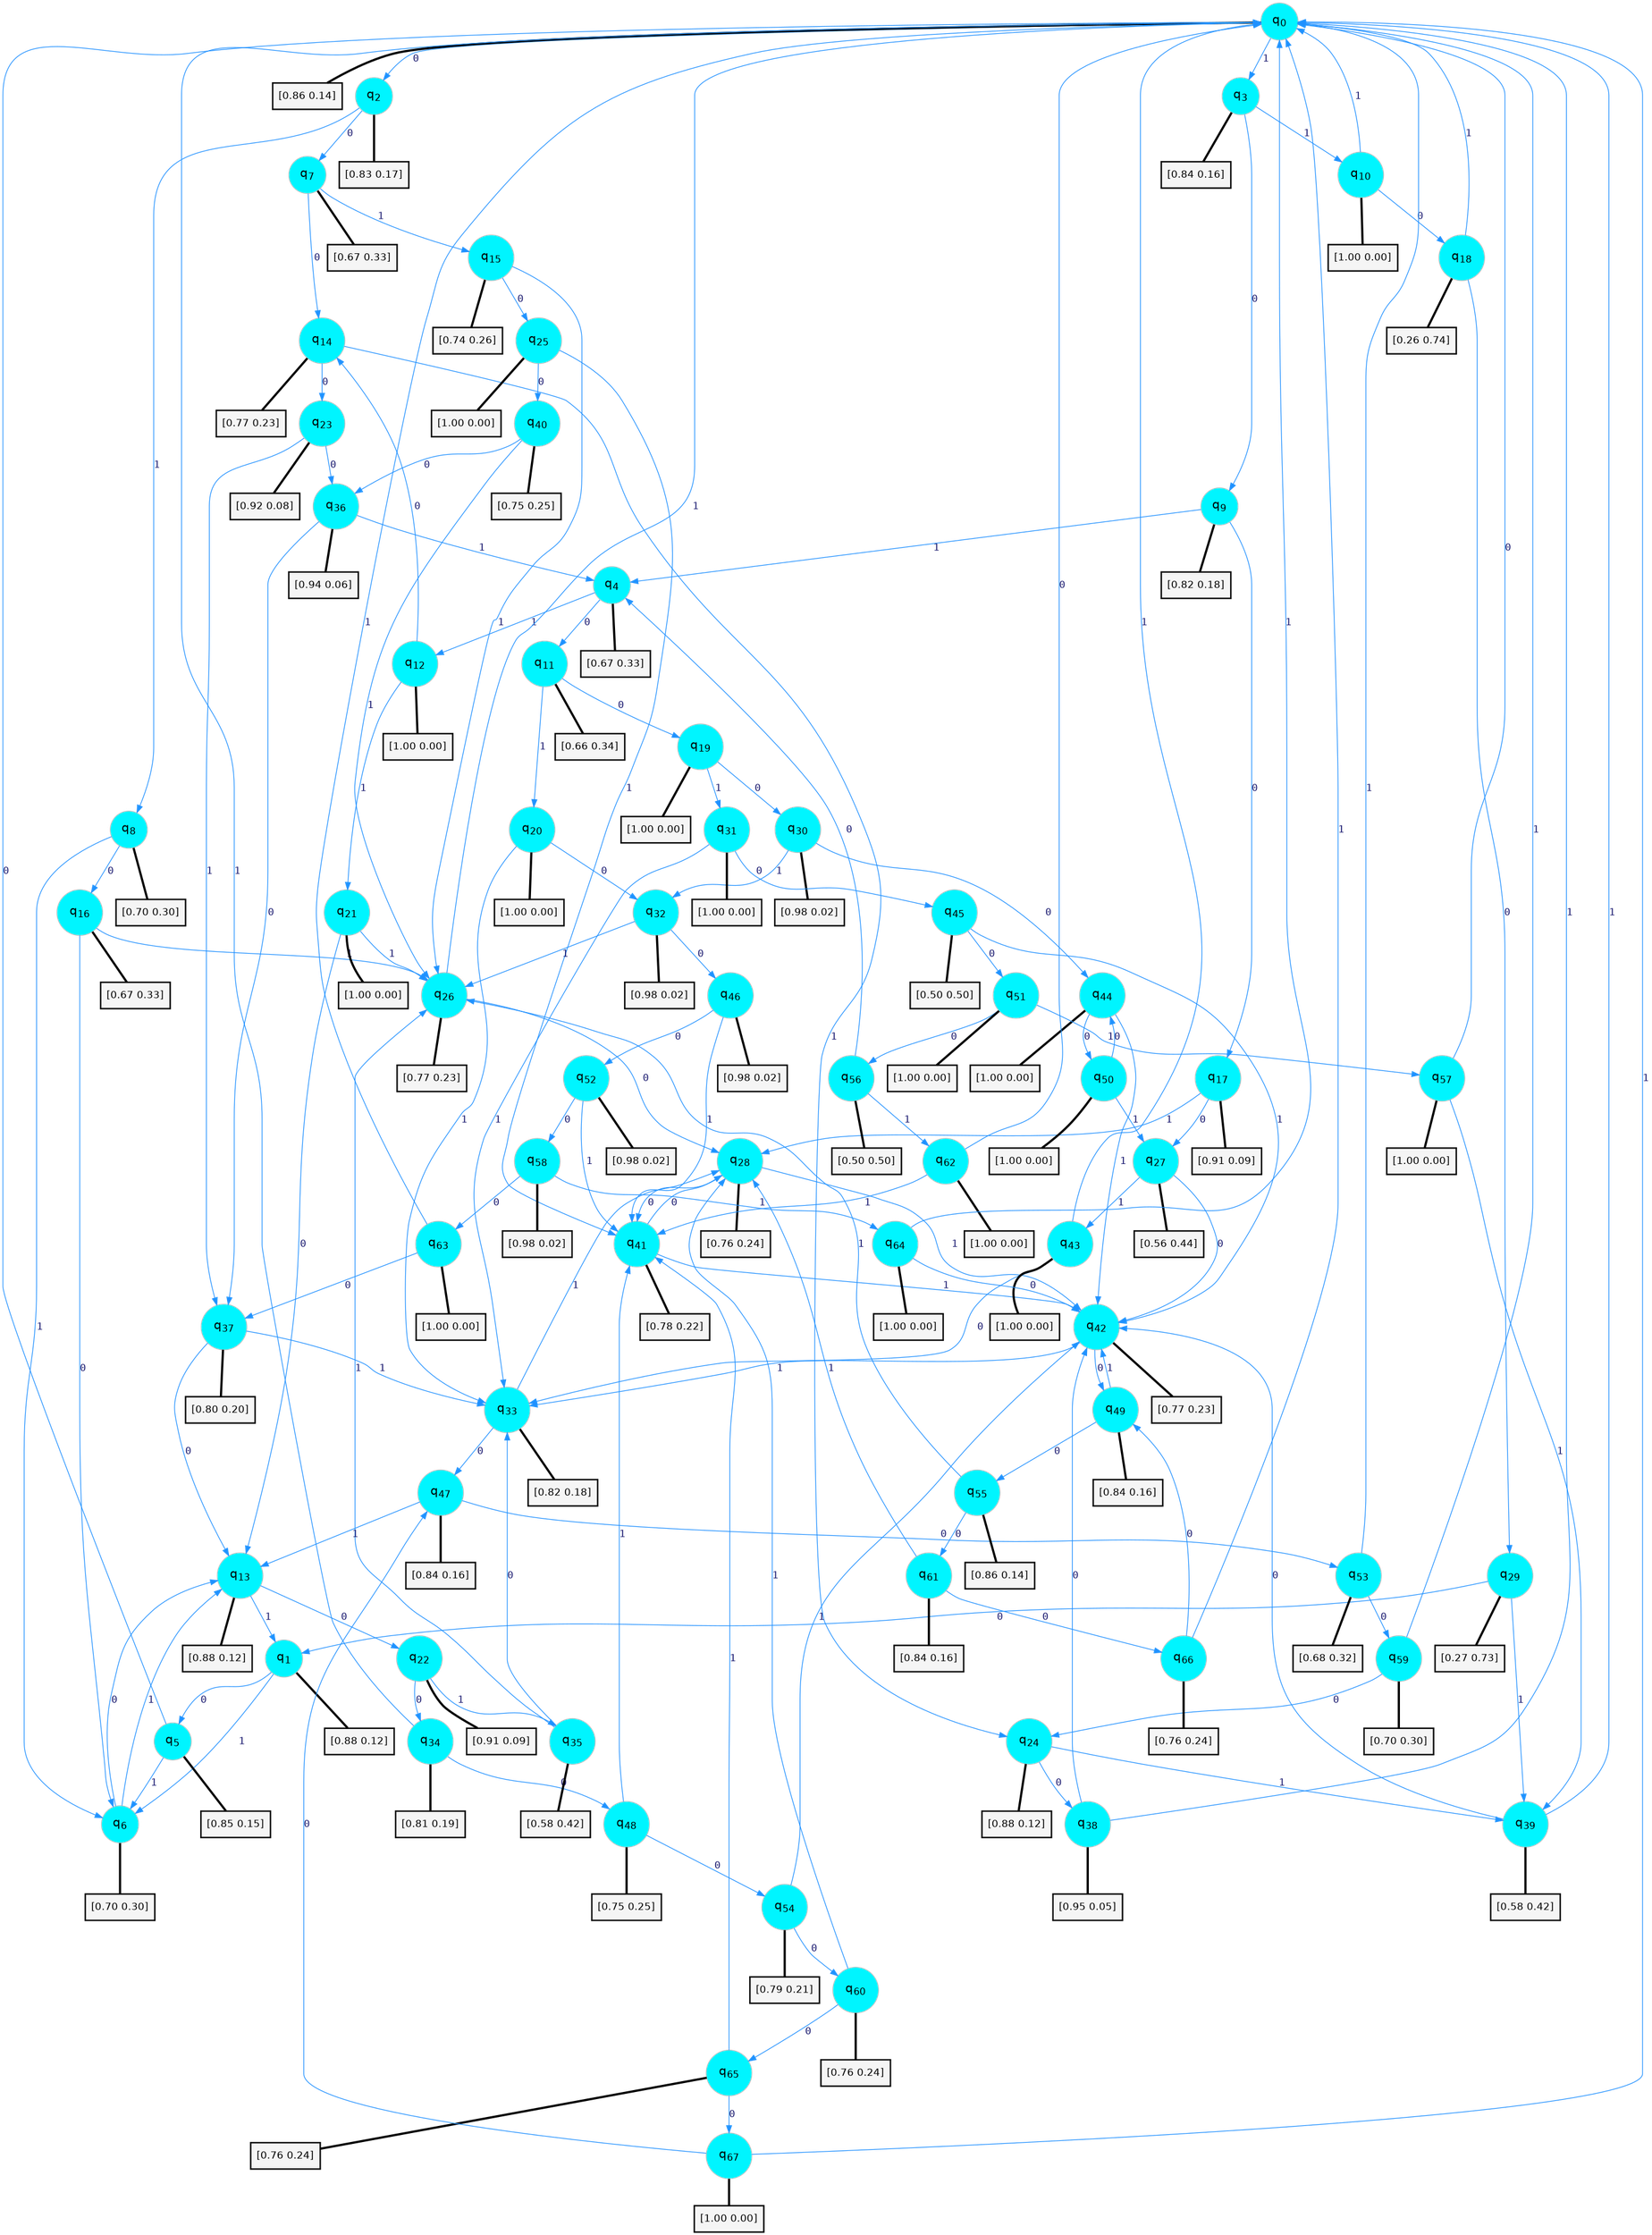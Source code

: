 digraph G {
graph [
bgcolor=transparent, dpi=300, rankdir=TD, size="40,25"];
node [
color=gray, fillcolor=turquoise1, fontcolor=black, fontname=Helvetica, fontsize=16, fontweight=bold, shape=circle, style=filled];
edge [
arrowsize=1, color=dodgerblue1, fontcolor=midnightblue, fontname=courier, fontweight=bold, penwidth=1, style=solid, weight=20];
0[label=<q<SUB>0</SUB>>];
1[label=<q<SUB>1</SUB>>];
2[label=<q<SUB>2</SUB>>];
3[label=<q<SUB>3</SUB>>];
4[label=<q<SUB>4</SUB>>];
5[label=<q<SUB>5</SUB>>];
6[label=<q<SUB>6</SUB>>];
7[label=<q<SUB>7</SUB>>];
8[label=<q<SUB>8</SUB>>];
9[label=<q<SUB>9</SUB>>];
10[label=<q<SUB>10</SUB>>];
11[label=<q<SUB>11</SUB>>];
12[label=<q<SUB>12</SUB>>];
13[label=<q<SUB>13</SUB>>];
14[label=<q<SUB>14</SUB>>];
15[label=<q<SUB>15</SUB>>];
16[label=<q<SUB>16</SUB>>];
17[label=<q<SUB>17</SUB>>];
18[label=<q<SUB>18</SUB>>];
19[label=<q<SUB>19</SUB>>];
20[label=<q<SUB>20</SUB>>];
21[label=<q<SUB>21</SUB>>];
22[label=<q<SUB>22</SUB>>];
23[label=<q<SUB>23</SUB>>];
24[label=<q<SUB>24</SUB>>];
25[label=<q<SUB>25</SUB>>];
26[label=<q<SUB>26</SUB>>];
27[label=<q<SUB>27</SUB>>];
28[label=<q<SUB>28</SUB>>];
29[label=<q<SUB>29</SUB>>];
30[label=<q<SUB>30</SUB>>];
31[label=<q<SUB>31</SUB>>];
32[label=<q<SUB>32</SUB>>];
33[label=<q<SUB>33</SUB>>];
34[label=<q<SUB>34</SUB>>];
35[label=<q<SUB>35</SUB>>];
36[label=<q<SUB>36</SUB>>];
37[label=<q<SUB>37</SUB>>];
38[label=<q<SUB>38</SUB>>];
39[label=<q<SUB>39</SUB>>];
40[label=<q<SUB>40</SUB>>];
41[label=<q<SUB>41</SUB>>];
42[label=<q<SUB>42</SUB>>];
43[label=<q<SUB>43</SUB>>];
44[label=<q<SUB>44</SUB>>];
45[label=<q<SUB>45</SUB>>];
46[label=<q<SUB>46</SUB>>];
47[label=<q<SUB>47</SUB>>];
48[label=<q<SUB>48</SUB>>];
49[label=<q<SUB>49</SUB>>];
50[label=<q<SUB>50</SUB>>];
51[label=<q<SUB>51</SUB>>];
52[label=<q<SUB>52</SUB>>];
53[label=<q<SUB>53</SUB>>];
54[label=<q<SUB>54</SUB>>];
55[label=<q<SUB>55</SUB>>];
56[label=<q<SUB>56</SUB>>];
57[label=<q<SUB>57</SUB>>];
58[label=<q<SUB>58</SUB>>];
59[label=<q<SUB>59</SUB>>];
60[label=<q<SUB>60</SUB>>];
61[label=<q<SUB>61</SUB>>];
62[label=<q<SUB>62</SUB>>];
63[label=<q<SUB>63</SUB>>];
64[label=<q<SUB>64</SUB>>];
65[label=<q<SUB>65</SUB>>];
66[label=<q<SUB>66</SUB>>];
67[label=<q<SUB>67</SUB>>];
68[label="[0.86 0.14]", shape=box,fontcolor=black, fontname=Helvetica, fontsize=14, penwidth=2, fillcolor=whitesmoke,color=black];
69[label="[0.88 0.12]", shape=box,fontcolor=black, fontname=Helvetica, fontsize=14, penwidth=2, fillcolor=whitesmoke,color=black];
70[label="[0.83 0.17]", shape=box,fontcolor=black, fontname=Helvetica, fontsize=14, penwidth=2, fillcolor=whitesmoke,color=black];
71[label="[0.84 0.16]", shape=box,fontcolor=black, fontname=Helvetica, fontsize=14, penwidth=2, fillcolor=whitesmoke,color=black];
72[label="[0.67 0.33]", shape=box,fontcolor=black, fontname=Helvetica, fontsize=14, penwidth=2, fillcolor=whitesmoke,color=black];
73[label="[0.85 0.15]", shape=box,fontcolor=black, fontname=Helvetica, fontsize=14, penwidth=2, fillcolor=whitesmoke,color=black];
74[label="[0.70 0.30]", shape=box,fontcolor=black, fontname=Helvetica, fontsize=14, penwidth=2, fillcolor=whitesmoke,color=black];
75[label="[0.67 0.33]", shape=box,fontcolor=black, fontname=Helvetica, fontsize=14, penwidth=2, fillcolor=whitesmoke,color=black];
76[label="[0.70 0.30]", shape=box,fontcolor=black, fontname=Helvetica, fontsize=14, penwidth=2, fillcolor=whitesmoke,color=black];
77[label="[0.82 0.18]", shape=box,fontcolor=black, fontname=Helvetica, fontsize=14, penwidth=2, fillcolor=whitesmoke,color=black];
78[label="[1.00 0.00]", shape=box,fontcolor=black, fontname=Helvetica, fontsize=14, penwidth=2, fillcolor=whitesmoke,color=black];
79[label="[0.66 0.34]", shape=box,fontcolor=black, fontname=Helvetica, fontsize=14, penwidth=2, fillcolor=whitesmoke,color=black];
80[label="[1.00 0.00]", shape=box,fontcolor=black, fontname=Helvetica, fontsize=14, penwidth=2, fillcolor=whitesmoke,color=black];
81[label="[0.88 0.12]", shape=box,fontcolor=black, fontname=Helvetica, fontsize=14, penwidth=2, fillcolor=whitesmoke,color=black];
82[label="[0.77 0.23]", shape=box,fontcolor=black, fontname=Helvetica, fontsize=14, penwidth=2, fillcolor=whitesmoke,color=black];
83[label="[0.74 0.26]", shape=box,fontcolor=black, fontname=Helvetica, fontsize=14, penwidth=2, fillcolor=whitesmoke,color=black];
84[label="[0.67 0.33]", shape=box,fontcolor=black, fontname=Helvetica, fontsize=14, penwidth=2, fillcolor=whitesmoke,color=black];
85[label="[0.91 0.09]", shape=box,fontcolor=black, fontname=Helvetica, fontsize=14, penwidth=2, fillcolor=whitesmoke,color=black];
86[label="[0.26 0.74]", shape=box,fontcolor=black, fontname=Helvetica, fontsize=14, penwidth=2, fillcolor=whitesmoke,color=black];
87[label="[1.00 0.00]", shape=box,fontcolor=black, fontname=Helvetica, fontsize=14, penwidth=2, fillcolor=whitesmoke,color=black];
88[label="[1.00 0.00]", shape=box,fontcolor=black, fontname=Helvetica, fontsize=14, penwidth=2, fillcolor=whitesmoke,color=black];
89[label="[1.00 0.00]", shape=box,fontcolor=black, fontname=Helvetica, fontsize=14, penwidth=2, fillcolor=whitesmoke,color=black];
90[label="[0.91 0.09]", shape=box,fontcolor=black, fontname=Helvetica, fontsize=14, penwidth=2, fillcolor=whitesmoke,color=black];
91[label="[0.92 0.08]", shape=box,fontcolor=black, fontname=Helvetica, fontsize=14, penwidth=2, fillcolor=whitesmoke,color=black];
92[label="[0.88 0.12]", shape=box,fontcolor=black, fontname=Helvetica, fontsize=14, penwidth=2, fillcolor=whitesmoke,color=black];
93[label="[1.00 0.00]", shape=box,fontcolor=black, fontname=Helvetica, fontsize=14, penwidth=2, fillcolor=whitesmoke,color=black];
94[label="[0.77 0.23]", shape=box,fontcolor=black, fontname=Helvetica, fontsize=14, penwidth=2, fillcolor=whitesmoke,color=black];
95[label="[0.56 0.44]", shape=box,fontcolor=black, fontname=Helvetica, fontsize=14, penwidth=2, fillcolor=whitesmoke,color=black];
96[label="[0.76 0.24]", shape=box,fontcolor=black, fontname=Helvetica, fontsize=14, penwidth=2, fillcolor=whitesmoke,color=black];
97[label="[0.27 0.73]", shape=box,fontcolor=black, fontname=Helvetica, fontsize=14, penwidth=2, fillcolor=whitesmoke,color=black];
98[label="[0.98 0.02]", shape=box,fontcolor=black, fontname=Helvetica, fontsize=14, penwidth=2, fillcolor=whitesmoke,color=black];
99[label="[1.00 0.00]", shape=box,fontcolor=black, fontname=Helvetica, fontsize=14, penwidth=2, fillcolor=whitesmoke,color=black];
100[label="[0.98 0.02]", shape=box,fontcolor=black, fontname=Helvetica, fontsize=14, penwidth=2, fillcolor=whitesmoke,color=black];
101[label="[0.82 0.18]", shape=box,fontcolor=black, fontname=Helvetica, fontsize=14, penwidth=2, fillcolor=whitesmoke,color=black];
102[label="[0.81 0.19]", shape=box,fontcolor=black, fontname=Helvetica, fontsize=14, penwidth=2, fillcolor=whitesmoke,color=black];
103[label="[0.58 0.42]", shape=box,fontcolor=black, fontname=Helvetica, fontsize=14, penwidth=2, fillcolor=whitesmoke,color=black];
104[label="[0.94 0.06]", shape=box,fontcolor=black, fontname=Helvetica, fontsize=14, penwidth=2, fillcolor=whitesmoke,color=black];
105[label="[0.80 0.20]", shape=box,fontcolor=black, fontname=Helvetica, fontsize=14, penwidth=2, fillcolor=whitesmoke,color=black];
106[label="[0.95 0.05]", shape=box,fontcolor=black, fontname=Helvetica, fontsize=14, penwidth=2, fillcolor=whitesmoke,color=black];
107[label="[0.58 0.42]", shape=box,fontcolor=black, fontname=Helvetica, fontsize=14, penwidth=2, fillcolor=whitesmoke,color=black];
108[label="[0.75 0.25]", shape=box,fontcolor=black, fontname=Helvetica, fontsize=14, penwidth=2, fillcolor=whitesmoke,color=black];
109[label="[0.78 0.22]", shape=box,fontcolor=black, fontname=Helvetica, fontsize=14, penwidth=2, fillcolor=whitesmoke,color=black];
110[label="[0.77 0.23]", shape=box,fontcolor=black, fontname=Helvetica, fontsize=14, penwidth=2, fillcolor=whitesmoke,color=black];
111[label="[1.00 0.00]", shape=box,fontcolor=black, fontname=Helvetica, fontsize=14, penwidth=2, fillcolor=whitesmoke,color=black];
112[label="[1.00 0.00]", shape=box,fontcolor=black, fontname=Helvetica, fontsize=14, penwidth=2, fillcolor=whitesmoke,color=black];
113[label="[0.50 0.50]", shape=box,fontcolor=black, fontname=Helvetica, fontsize=14, penwidth=2, fillcolor=whitesmoke,color=black];
114[label="[0.98 0.02]", shape=box,fontcolor=black, fontname=Helvetica, fontsize=14, penwidth=2, fillcolor=whitesmoke,color=black];
115[label="[0.84 0.16]", shape=box,fontcolor=black, fontname=Helvetica, fontsize=14, penwidth=2, fillcolor=whitesmoke,color=black];
116[label="[0.75 0.25]", shape=box,fontcolor=black, fontname=Helvetica, fontsize=14, penwidth=2, fillcolor=whitesmoke,color=black];
117[label="[0.84 0.16]", shape=box,fontcolor=black, fontname=Helvetica, fontsize=14, penwidth=2, fillcolor=whitesmoke,color=black];
118[label="[1.00 0.00]", shape=box,fontcolor=black, fontname=Helvetica, fontsize=14, penwidth=2, fillcolor=whitesmoke,color=black];
119[label="[1.00 0.00]", shape=box,fontcolor=black, fontname=Helvetica, fontsize=14, penwidth=2, fillcolor=whitesmoke,color=black];
120[label="[0.98 0.02]", shape=box,fontcolor=black, fontname=Helvetica, fontsize=14, penwidth=2, fillcolor=whitesmoke,color=black];
121[label="[0.68 0.32]", shape=box,fontcolor=black, fontname=Helvetica, fontsize=14, penwidth=2, fillcolor=whitesmoke,color=black];
122[label="[0.79 0.21]", shape=box,fontcolor=black, fontname=Helvetica, fontsize=14, penwidth=2, fillcolor=whitesmoke,color=black];
123[label="[0.86 0.14]", shape=box,fontcolor=black, fontname=Helvetica, fontsize=14, penwidth=2, fillcolor=whitesmoke,color=black];
124[label="[0.50 0.50]", shape=box,fontcolor=black, fontname=Helvetica, fontsize=14, penwidth=2, fillcolor=whitesmoke,color=black];
125[label="[1.00 0.00]", shape=box,fontcolor=black, fontname=Helvetica, fontsize=14, penwidth=2, fillcolor=whitesmoke,color=black];
126[label="[0.98 0.02]", shape=box,fontcolor=black, fontname=Helvetica, fontsize=14, penwidth=2, fillcolor=whitesmoke,color=black];
127[label="[0.70 0.30]", shape=box,fontcolor=black, fontname=Helvetica, fontsize=14, penwidth=2, fillcolor=whitesmoke,color=black];
128[label="[0.76 0.24]", shape=box,fontcolor=black, fontname=Helvetica, fontsize=14, penwidth=2, fillcolor=whitesmoke,color=black];
129[label="[0.84 0.16]", shape=box,fontcolor=black, fontname=Helvetica, fontsize=14, penwidth=2, fillcolor=whitesmoke,color=black];
130[label="[1.00 0.00]", shape=box,fontcolor=black, fontname=Helvetica, fontsize=14, penwidth=2, fillcolor=whitesmoke,color=black];
131[label="[1.00 0.00]", shape=box,fontcolor=black, fontname=Helvetica, fontsize=14, penwidth=2, fillcolor=whitesmoke,color=black];
132[label="[1.00 0.00]", shape=box,fontcolor=black, fontname=Helvetica, fontsize=14, penwidth=2, fillcolor=whitesmoke,color=black];
133[label="[0.76 0.24]", shape=box,fontcolor=black, fontname=Helvetica, fontsize=14, penwidth=2, fillcolor=whitesmoke,color=black];
134[label="[0.76 0.24]", shape=box,fontcolor=black, fontname=Helvetica, fontsize=14, penwidth=2, fillcolor=whitesmoke,color=black];
135[label="[1.00 0.00]", shape=box,fontcolor=black, fontname=Helvetica, fontsize=14, penwidth=2, fillcolor=whitesmoke,color=black];
0->2 [label=0];
0->3 [label=1];
0->68 [arrowhead=none, penwidth=3,color=black];
1->5 [label=0];
1->6 [label=1];
1->69 [arrowhead=none, penwidth=3,color=black];
2->7 [label=0];
2->8 [label=1];
2->70 [arrowhead=none, penwidth=3,color=black];
3->9 [label=0];
3->10 [label=1];
3->71 [arrowhead=none, penwidth=3,color=black];
4->11 [label=0];
4->12 [label=1];
4->72 [arrowhead=none, penwidth=3,color=black];
5->0 [label=0];
5->6 [label=1];
5->73 [arrowhead=none, penwidth=3,color=black];
6->13 [label=0];
6->13 [label=1];
6->74 [arrowhead=none, penwidth=3,color=black];
7->14 [label=0];
7->15 [label=1];
7->75 [arrowhead=none, penwidth=3,color=black];
8->16 [label=0];
8->6 [label=1];
8->76 [arrowhead=none, penwidth=3,color=black];
9->17 [label=0];
9->4 [label=1];
9->77 [arrowhead=none, penwidth=3,color=black];
10->18 [label=0];
10->0 [label=1];
10->78 [arrowhead=none, penwidth=3,color=black];
11->19 [label=0];
11->20 [label=1];
11->79 [arrowhead=none, penwidth=3,color=black];
12->14 [label=0];
12->21 [label=1];
12->80 [arrowhead=none, penwidth=3,color=black];
13->22 [label=0];
13->1 [label=1];
13->81 [arrowhead=none, penwidth=3,color=black];
14->23 [label=0];
14->24 [label=1];
14->82 [arrowhead=none, penwidth=3,color=black];
15->25 [label=0];
15->26 [label=1];
15->83 [arrowhead=none, penwidth=3,color=black];
16->6 [label=0];
16->26 [label=1];
16->84 [arrowhead=none, penwidth=3,color=black];
17->27 [label=0];
17->28 [label=1];
17->85 [arrowhead=none, penwidth=3,color=black];
18->29 [label=0];
18->0 [label=1];
18->86 [arrowhead=none, penwidth=3,color=black];
19->30 [label=0];
19->31 [label=1];
19->87 [arrowhead=none, penwidth=3,color=black];
20->32 [label=0];
20->33 [label=1];
20->88 [arrowhead=none, penwidth=3,color=black];
21->13 [label=0];
21->26 [label=1];
21->89 [arrowhead=none, penwidth=3,color=black];
22->34 [label=0];
22->35 [label=1];
22->90 [arrowhead=none, penwidth=3,color=black];
23->36 [label=0];
23->37 [label=1];
23->91 [arrowhead=none, penwidth=3,color=black];
24->38 [label=0];
24->39 [label=1];
24->92 [arrowhead=none, penwidth=3,color=black];
25->40 [label=0];
25->41 [label=1];
25->93 [arrowhead=none, penwidth=3,color=black];
26->28 [label=0];
26->0 [label=1];
26->94 [arrowhead=none, penwidth=3,color=black];
27->42 [label=0];
27->43 [label=1];
27->95 [arrowhead=none, penwidth=3,color=black];
28->41 [label=0];
28->42 [label=1];
28->96 [arrowhead=none, penwidth=3,color=black];
29->1 [label=0];
29->39 [label=1];
29->97 [arrowhead=none, penwidth=3,color=black];
30->44 [label=0];
30->32 [label=1];
30->98 [arrowhead=none, penwidth=3,color=black];
31->45 [label=0];
31->33 [label=1];
31->99 [arrowhead=none, penwidth=3,color=black];
32->46 [label=0];
32->26 [label=1];
32->100 [arrowhead=none, penwidth=3,color=black];
33->47 [label=0];
33->28 [label=1];
33->101 [arrowhead=none, penwidth=3,color=black];
34->48 [label=0];
34->0 [label=1];
34->102 [arrowhead=none, penwidth=3,color=black];
35->33 [label=0];
35->26 [label=1];
35->103 [arrowhead=none, penwidth=3,color=black];
36->37 [label=0];
36->4 [label=1];
36->104 [arrowhead=none, penwidth=3,color=black];
37->13 [label=0];
37->33 [label=1];
37->105 [arrowhead=none, penwidth=3,color=black];
38->42 [label=0];
38->0 [label=1];
38->106 [arrowhead=none, penwidth=3,color=black];
39->42 [label=0];
39->0 [label=1];
39->107 [arrowhead=none, penwidth=3,color=black];
40->36 [label=0];
40->26 [label=1];
40->108 [arrowhead=none, penwidth=3,color=black];
41->28 [label=0];
41->42 [label=1];
41->109 [arrowhead=none, penwidth=3,color=black];
42->49 [label=0];
42->33 [label=1];
42->110 [arrowhead=none, penwidth=3,color=black];
43->33 [label=0];
43->0 [label=1];
43->111 [arrowhead=none, penwidth=3,color=black];
44->50 [label=0];
44->42 [label=1];
44->112 [arrowhead=none, penwidth=3,color=black];
45->51 [label=0];
45->42 [label=1];
45->113 [arrowhead=none, penwidth=3,color=black];
46->52 [label=0];
46->41 [label=1];
46->114 [arrowhead=none, penwidth=3,color=black];
47->53 [label=0];
47->13 [label=1];
47->115 [arrowhead=none, penwidth=3,color=black];
48->54 [label=0];
48->41 [label=1];
48->116 [arrowhead=none, penwidth=3,color=black];
49->55 [label=0];
49->42 [label=1];
49->117 [arrowhead=none, penwidth=3,color=black];
50->44 [label=0];
50->27 [label=1];
50->118 [arrowhead=none, penwidth=3,color=black];
51->56 [label=0];
51->57 [label=1];
51->119 [arrowhead=none, penwidth=3,color=black];
52->58 [label=0];
52->41 [label=1];
52->120 [arrowhead=none, penwidth=3,color=black];
53->59 [label=0];
53->0 [label=1];
53->121 [arrowhead=none, penwidth=3,color=black];
54->60 [label=0];
54->42 [label=1];
54->122 [arrowhead=none, penwidth=3,color=black];
55->61 [label=0];
55->26 [label=1];
55->123 [arrowhead=none, penwidth=3,color=black];
56->4 [label=0];
56->62 [label=1];
56->124 [arrowhead=none, penwidth=3,color=black];
57->0 [label=0];
57->39 [label=1];
57->125 [arrowhead=none, penwidth=3,color=black];
58->63 [label=0];
58->64 [label=1];
58->126 [arrowhead=none, penwidth=3,color=black];
59->24 [label=0];
59->0 [label=1];
59->127 [arrowhead=none, penwidth=3,color=black];
60->65 [label=0];
60->28 [label=1];
60->128 [arrowhead=none, penwidth=3,color=black];
61->66 [label=0];
61->28 [label=1];
61->129 [arrowhead=none, penwidth=3,color=black];
62->0 [label=0];
62->41 [label=1];
62->130 [arrowhead=none, penwidth=3,color=black];
63->37 [label=0];
63->0 [label=1];
63->131 [arrowhead=none, penwidth=3,color=black];
64->42 [label=0];
64->0 [label=1];
64->132 [arrowhead=none, penwidth=3,color=black];
65->67 [label=0];
65->41 [label=1];
65->133 [arrowhead=none, penwidth=3,color=black];
66->49 [label=0];
66->0 [label=1];
66->134 [arrowhead=none, penwidth=3,color=black];
67->47 [label=0];
67->0 [label=1];
67->135 [arrowhead=none, penwidth=3,color=black];
}
